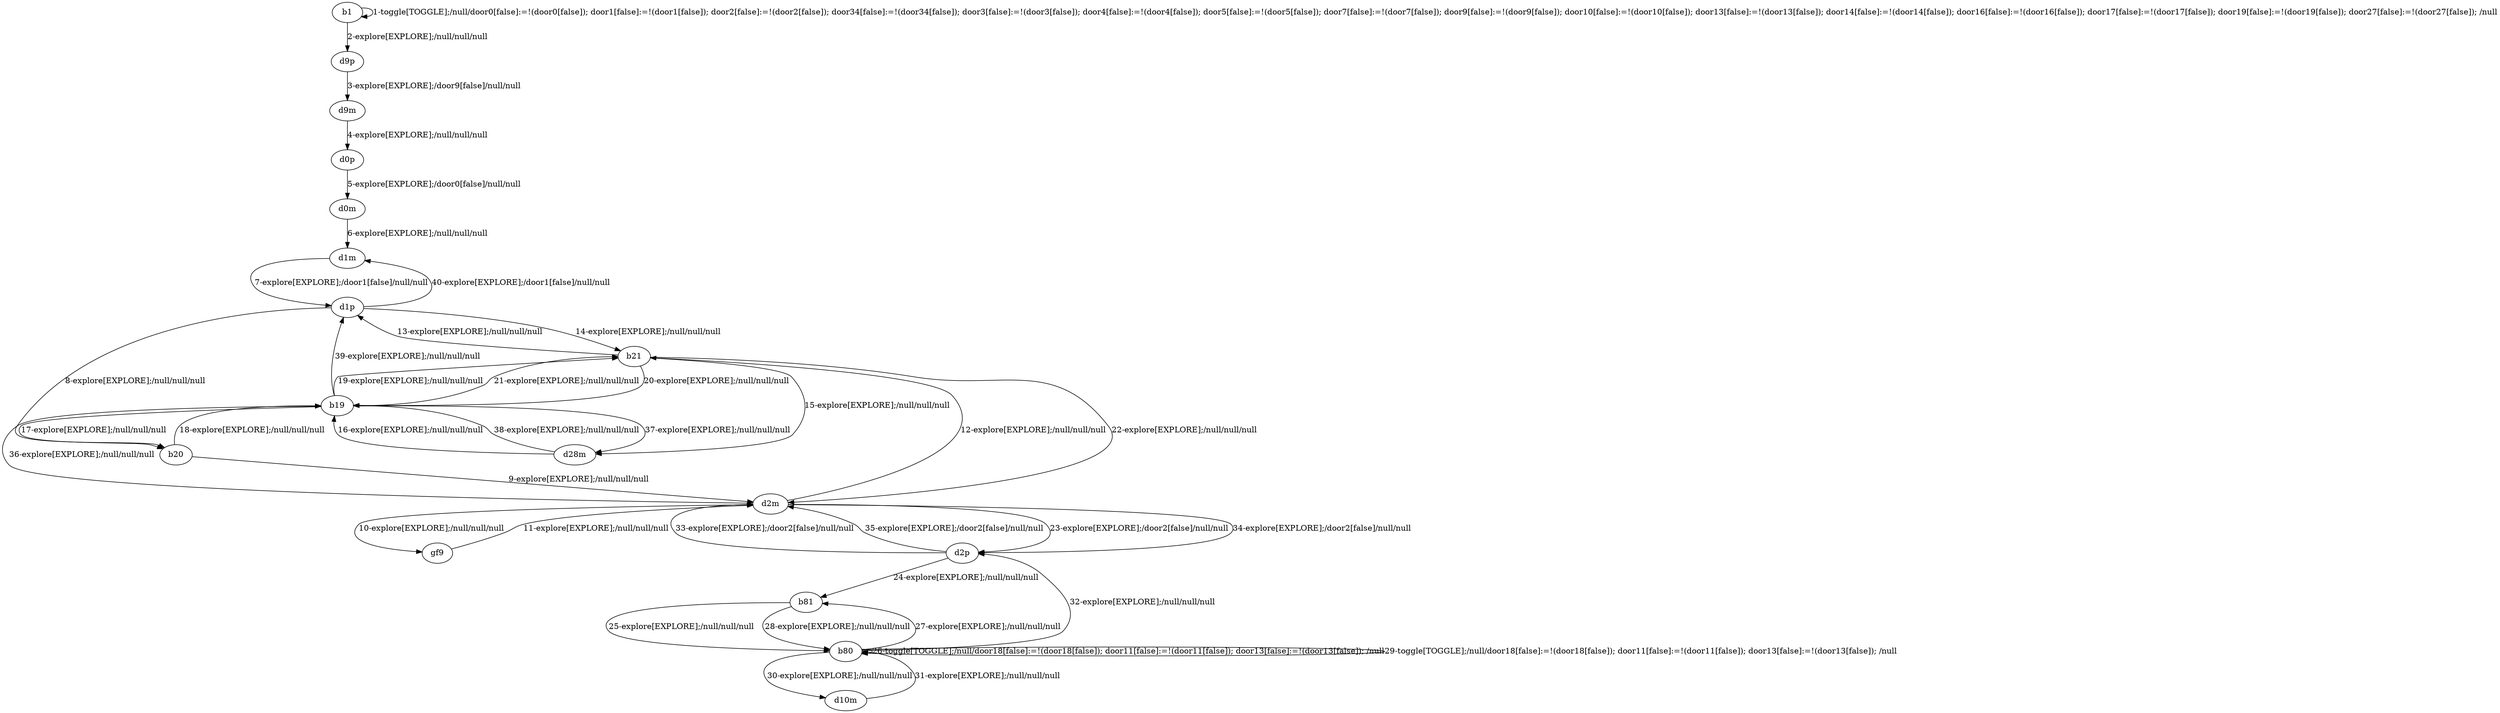 # Total number of goals covered by this test: 1
# d1p --> d1m

digraph g {
"b1" -> "b1" [label = "1-toggle[TOGGLE];/null/door0[false]:=!(door0[false]); door1[false]:=!(door1[false]); door2[false]:=!(door2[false]); door34[false]:=!(door34[false]); door3[false]:=!(door3[false]); door4[false]:=!(door4[false]); door5[false]:=!(door5[false]); door7[false]:=!(door7[false]); door9[false]:=!(door9[false]); door10[false]:=!(door10[false]); door13[false]:=!(door13[false]); door14[false]:=!(door14[false]); door16[false]:=!(door16[false]); door17[false]:=!(door17[false]); door19[false]:=!(door19[false]); door27[false]:=!(door27[false]); /null"];
"b1" -> "d9p" [label = "2-explore[EXPLORE];/null/null/null"];
"d9p" -> "d9m" [label = "3-explore[EXPLORE];/door9[false]/null/null"];
"d9m" -> "d0p" [label = "4-explore[EXPLORE];/null/null/null"];
"d0p" -> "d0m" [label = "5-explore[EXPLORE];/door0[false]/null/null"];
"d0m" -> "d1m" [label = "6-explore[EXPLORE];/null/null/null"];
"d1m" -> "d1p" [label = "7-explore[EXPLORE];/door1[false]/null/null"];
"d1p" -> "b20" [label = "8-explore[EXPLORE];/null/null/null"];
"b20" -> "d2m" [label = "9-explore[EXPLORE];/null/null/null"];
"d2m" -> "gf9" [label = "10-explore[EXPLORE];/null/null/null"];
"gf9" -> "d2m" [label = "11-explore[EXPLORE];/null/null/null"];
"d2m" -> "b21" [label = "12-explore[EXPLORE];/null/null/null"];
"b21" -> "d1p" [label = "13-explore[EXPLORE];/null/null/null"];
"d1p" -> "b21" [label = "14-explore[EXPLORE];/null/null/null"];
"b21" -> "d28m" [label = "15-explore[EXPLORE];/null/null/null"];
"d28m" -> "b19" [label = "16-explore[EXPLORE];/null/null/null"];
"b19" -> "b20" [label = "17-explore[EXPLORE];/null/null/null"];
"b20" -> "b19" [label = "18-explore[EXPLORE];/null/null/null"];
"b19" -> "b21" [label = "19-explore[EXPLORE];/null/null/null"];
"b21" -> "b19" [label = "20-explore[EXPLORE];/null/null/null"];
"b19" -> "b21" [label = "21-explore[EXPLORE];/null/null/null"];
"b21" -> "d2m" [label = "22-explore[EXPLORE];/null/null/null"];
"d2m" -> "d2p" [label = "23-explore[EXPLORE];/door2[false]/null/null"];
"d2p" -> "b81" [label = "24-explore[EXPLORE];/null/null/null"];
"b81" -> "b80" [label = "25-explore[EXPLORE];/null/null/null"];
"b80" -> "b80" [label = "26-toggle[TOGGLE];/null/door18[false]:=!(door18[false]); door11[false]:=!(door11[false]); door13[false]:=!(door13[false]); /null"];
"b80" -> "b81" [label = "27-explore[EXPLORE];/null/null/null"];
"b81" -> "b80" [label = "28-explore[EXPLORE];/null/null/null"];
"b80" -> "b80" [label = "29-toggle[TOGGLE];/null/door18[false]:=!(door18[false]); door11[false]:=!(door11[false]); door13[false]:=!(door13[false]); /null"];
"b80" -> "d10m" [label = "30-explore[EXPLORE];/null/null/null"];
"d10m" -> "b80" [label = "31-explore[EXPLORE];/null/null/null"];
"b80" -> "d2p" [label = "32-explore[EXPLORE];/null/null/null"];
"d2p" -> "d2m" [label = "33-explore[EXPLORE];/door2[false]/null/null"];
"d2m" -> "d2p" [label = "34-explore[EXPLORE];/door2[false]/null/null"];
"d2p" -> "d2m" [label = "35-explore[EXPLORE];/door2[false]/null/null"];
"d2m" -> "b19" [label = "36-explore[EXPLORE];/null/null/null"];
"b19" -> "d28m" [label = "37-explore[EXPLORE];/null/null/null"];
"d28m" -> "b19" [label = "38-explore[EXPLORE];/null/null/null"];
"b19" -> "d1p" [label = "39-explore[EXPLORE];/null/null/null"];
"d1p" -> "d1m" [label = "40-explore[EXPLORE];/door1[false]/null/null"];
}